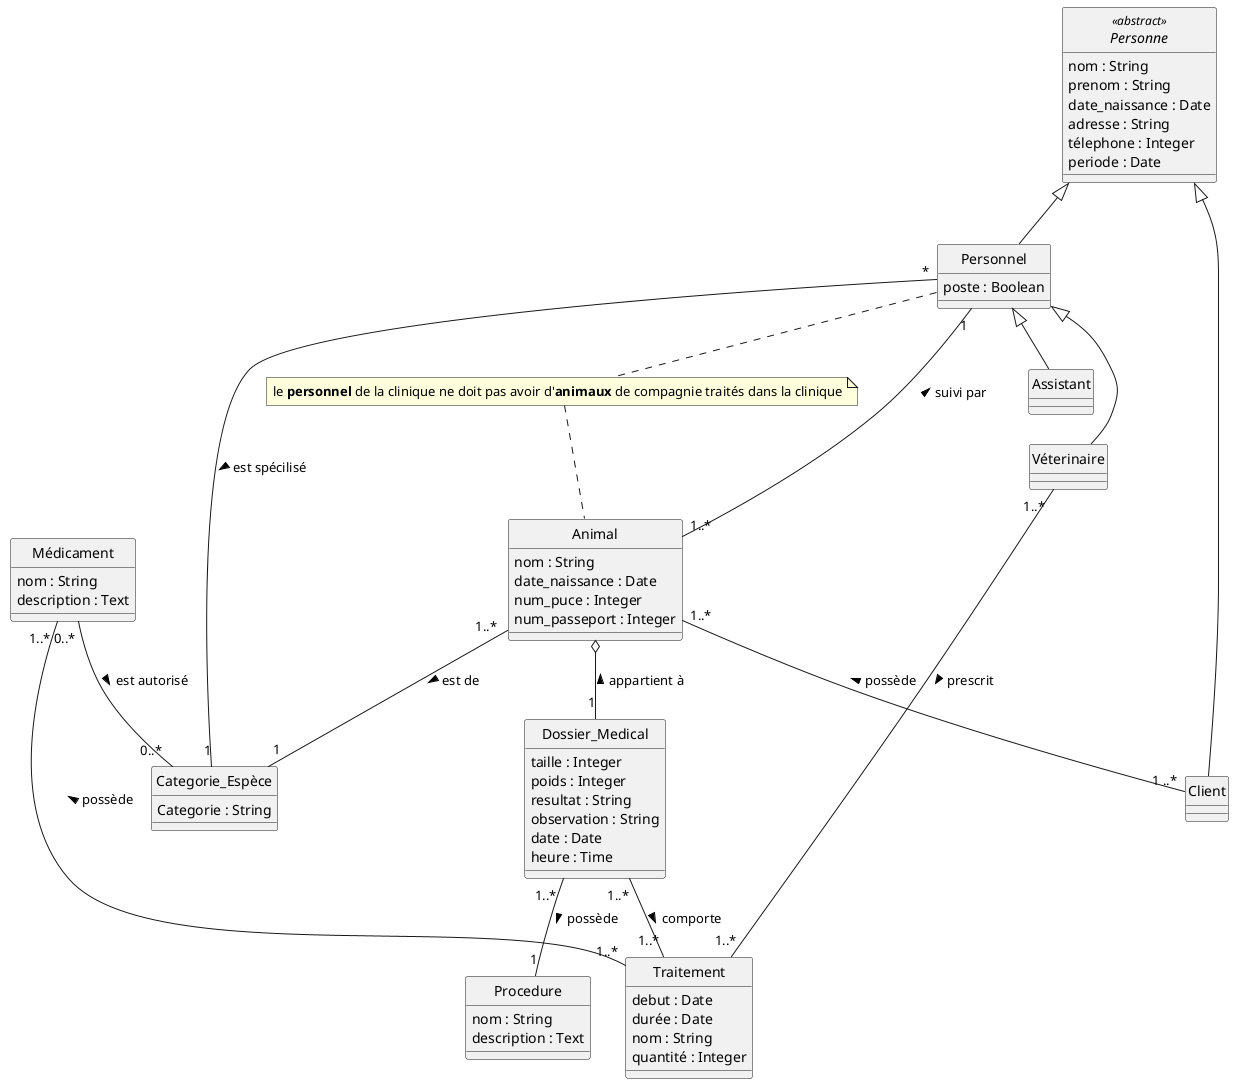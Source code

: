 @startuml Clinique Véterinaire
skinparam Style strictuml
skinparam SequenceMessageAlignment center

abstract class Personne <<abstract>> {
    nom : String 
    prenom : String
    date_naissance : Date
    adresse : String
    télephone : Integer
    periode : Date 
}

class Personnel {
    poste : Boolean 
}

class Véterinaire

class Assistant

class Client 

class Animal {
   
    nom : String
    date_naissance : Date 
    num_puce : Integer
    num_passeport : Integer
}

class Categorie_Espèce{
    Categorie : String
}

class Médicament {
    nom : String
    description : Text
}

class Traitement {
    debut : Date
    durée : Date 
    nom : String
    quantité : Integer

}

class Dossier_Medical {
    taille : Integer
    poids : Integer
    resultat : String
    observation : String
    date : Date 
    heure : Time 
}

class Procedure{
    nom : String
    description : Text 
}

Personne <|-- Personnel
Personne <|-- Client

Personnel <|-- Assistant
Personnel <|-- Véterinaire
Personnel "*" -- "1" Categorie_Espèce : est spécilisé >
Personnel "1" -- "1..* " Animal : < suivi par

Animal "1..* " -- "1" Categorie_Espèce : est de >
Animal "1..* " -- "1 ..*" Client : < possède
Animal o-- "1" Dossier_Medical : < appartient à 

Dossier_Medical "1..* " -- "1..*" Traitement : comporte >
Dossier_Medical "1..* " -- "1" Procedure : possède >

Véterinaire "1..* " -- "1..*" Traitement : prescrit >

Médicament "1..* " -- "1..*" Traitement : < possède
Médicament "0..* " -- "0..*" Categorie_Espèce : est autorisé > 

note "le <b>personnel</b> de la clinique ne doit pas avoir d'<b>animaux</b> de compagnie traités dans la clinique" as N1
Personnel .. N1
N1 .. Animal

@enduml
